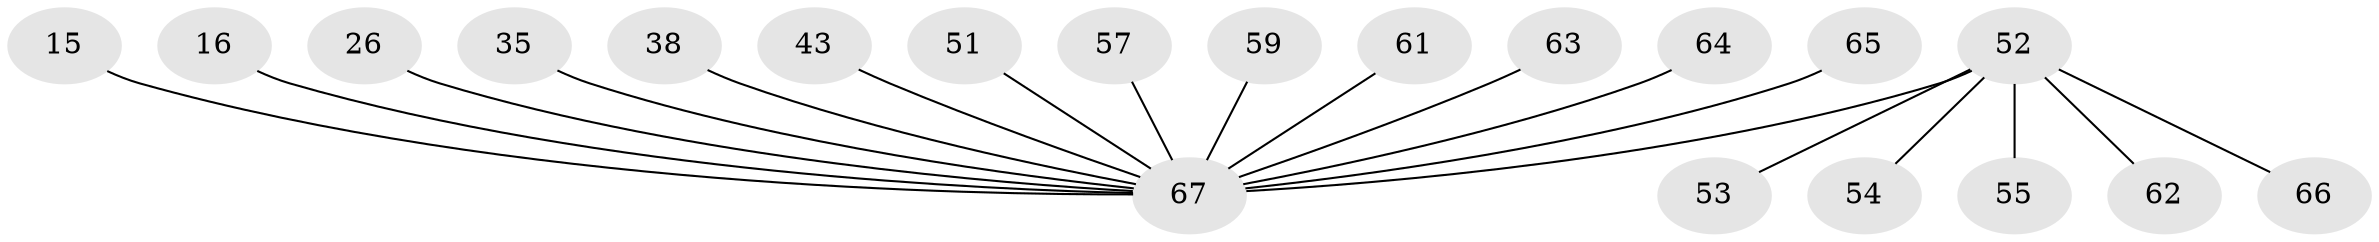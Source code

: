 // original degree distribution, {2: 0.23880597014925373, 11: 0.014925373134328358, 4: 0.07462686567164178, 3: 0.11940298507462686, 5: 0.04477611940298507, 1: 0.5074626865671642}
// Generated by graph-tools (version 1.1) at 2025/46/03/04/25 21:46:10]
// undirected, 20 vertices, 19 edges
graph export_dot {
graph [start="1"]
  node [color=gray90,style=filled];
  15;
  16;
  26;
  35;
  38;
  43;
  51;
  52 [super="+8+48+46+47"];
  53 [super="+44"];
  54;
  55;
  57 [super="+56"];
  59 [super="+33"];
  61 [super="+30"];
  62;
  63;
  64 [super="+60"];
  65 [super="+40+49+41+58"];
  66 [super="+50"];
  67 [super="+2+3+10+18+25+7"];
  15 -- 67;
  16 -- 67;
  26 -- 67;
  35 -- 67;
  38 -- 67;
  43 -- 67;
  51 -- 67;
  52 -- 67 [weight=2];
  52 -- 54;
  52 -- 55;
  52 -- 62;
  52 -- 53;
  52 -- 66;
  57 -- 67;
  59 -- 67;
  61 -- 67 [weight=2];
  63 -- 67;
  64 -- 67;
  65 -- 67;
}
